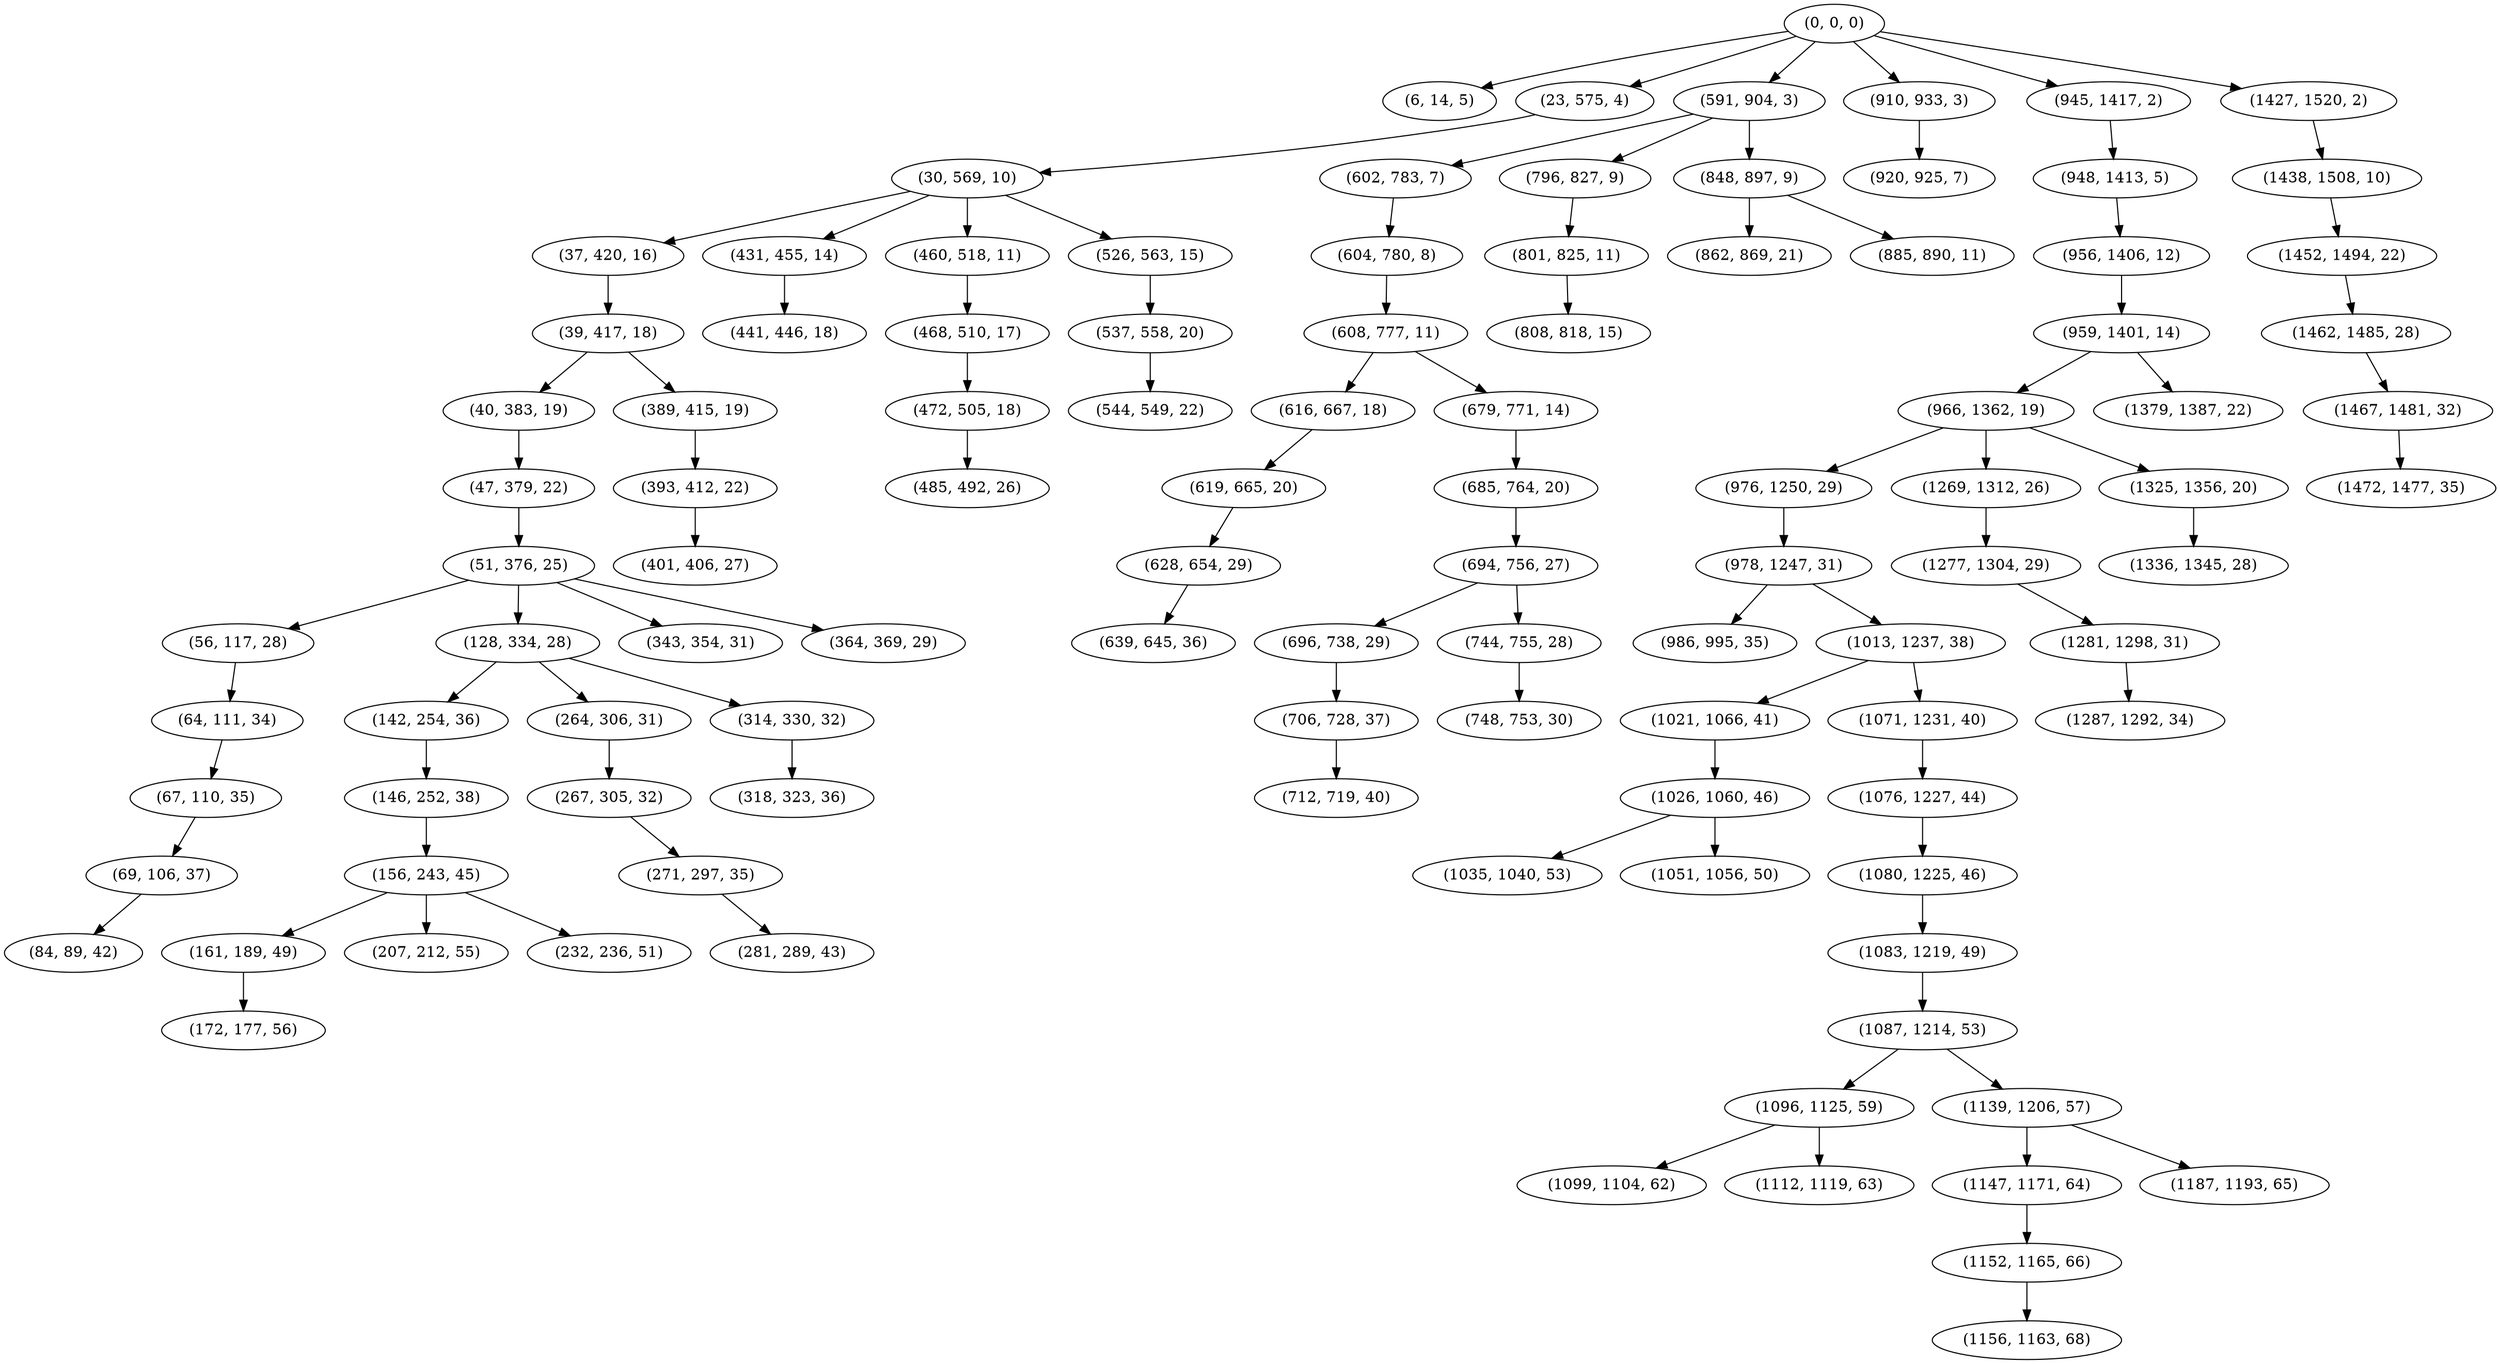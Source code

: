 digraph tree {
    "(0, 0, 0)";
    "(6, 14, 5)";
    "(23, 575, 4)";
    "(30, 569, 10)";
    "(37, 420, 16)";
    "(39, 417, 18)";
    "(40, 383, 19)";
    "(47, 379, 22)";
    "(51, 376, 25)";
    "(56, 117, 28)";
    "(64, 111, 34)";
    "(67, 110, 35)";
    "(69, 106, 37)";
    "(84, 89, 42)";
    "(128, 334, 28)";
    "(142, 254, 36)";
    "(146, 252, 38)";
    "(156, 243, 45)";
    "(161, 189, 49)";
    "(172, 177, 56)";
    "(207, 212, 55)";
    "(232, 236, 51)";
    "(264, 306, 31)";
    "(267, 305, 32)";
    "(271, 297, 35)";
    "(281, 289, 43)";
    "(314, 330, 32)";
    "(318, 323, 36)";
    "(343, 354, 31)";
    "(364, 369, 29)";
    "(389, 415, 19)";
    "(393, 412, 22)";
    "(401, 406, 27)";
    "(431, 455, 14)";
    "(441, 446, 18)";
    "(460, 518, 11)";
    "(468, 510, 17)";
    "(472, 505, 18)";
    "(485, 492, 26)";
    "(526, 563, 15)";
    "(537, 558, 20)";
    "(544, 549, 22)";
    "(591, 904, 3)";
    "(602, 783, 7)";
    "(604, 780, 8)";
    "(608, 777, 11)";
    "(616, 667, 18)";
    "(619, 665, 20)";
    "(628, 654, 29)";
    "(639, 645, 36)";
    "(679, 771, 14)";
    "(685, 764, 20)";
    "(694, 756, 27)";
    "(696, 738, 29)";
    "(706, 728, 37)";
    "(712, 719, 40)";
    "(744, 755, 28)";
    "(748, 753, 30)";
    "(796, 827, 9)";
    "(801, 825, 11)";
    "(808, 818, 15)";
    "(848, 897, 9)";
    "(862, 869, 21)";
    "(885, 890, 11)";
    "(910, 933, 3)";
    "(920, 925, 7)";
    "(945, 1417, 2)";
    "(948, 1413, 5)";
    "(956, 1406, 12)";
    "(959, 1401, 14)";
    "(966, 1362, 19)";
    "(976, 1250, 29)";
    "(978, 1247, 31)";
    "(986, 995, 35)";
    "(1013, 1237, 38)";
    "(1021, 1066, 41)";
    "(1026, 1060, 46)";
    "(1035, 1040, 53)";
    "(1051, 1056, 50)";
    "(1071, 1231, 40)";
    "(1076, 1227, 44)";
    "(1080, 1225, 46)";
    "(1083, 1219, 49)";
    "(1087, 1214, 53)";
    "(1096, 1125, 59)";
    "(1099, 1104, 62)";
    "(1112, 1119, 63)";
    "(1139, 1206, 57)";
    "(1147, 1171, 64)";
    "(1152, 1165, 66)";
    "(1156, 1163, 68)";
    "(1187, 1193, 65)";
    "(1269, 1312, 26)";
    "(1277, 1304, 29)";
    "(1281, 1298, 31)";
    "(1287, 1292, 34)";
    "(1325, 1356, 20)";
    "(1336, 1345, 28)";
    "(1379, 1387, 22)";
    "(1427, 1520, 2)";
    "(1438, 1508, 10)";
    "(1452, 1494, 22)";
    "(1462, 1485, 28)";
    "(1467, 1481, 32)";
    "(1472, 1477, 35)";
    "(0, 0, 0)" -> "(6, 14, 5)";
    "(0, 0, 0)" -> "(23, 575, 4)";
    "(0, 0, 0)" -> "(591, 904, 3)";
    "(0, 0, 0)" -> "(910, 933, 3)";
    "(0, 0, 0)" -> "(945, 1417, 2)";
    "(0, 0, 0)" -> "(1427, 1520, 2)";
    "(23, 575, 4)" -> "(30, 569, 10)";
    "(30, 569, 10)" -> "(37, 420, 16)";
    "(30, 569, 10)" -> "(431, 455, 14)";
    "(30, 569, 10)" -> "(460, 518, 11)";
    "(30, 569, 10)" -> "(526, 563, 15)";
    "(37, 420, 16)" -> "(39, 417, 18)";
    "(39, 417, 18)" -> "(40, 383, 19)";
    "(39, 417, 18)" -> "(389, 415, 19)";
    "(40, 383, 19)" -> "(47, 379, 22)";
    "(47, 379, 22)" -> "(51, 376, 25)";
    "(51, 376, 25)" -> "(56, 117, 28)";
    "(51, 376, 25)" -> "(128, 334, 28)";
    "(51, 376, 25)" -> "(343, 354, 31)";
    "(51, 376, 25)" -> "(364, 369, 29)";
    "(56, 117, 28)" -> "(64, 111, 34)";
    "(64, 111, 34)" -> "(67, 110, 35)";
    "(67, 110, 35)" -> "(69, 106, 37)";
    "(69, 106, 37)" -> "(84, 89, 42)";
    "(128, 334, 28)" -> "(142, 254, 36)";
    "(128, 334, 28)" -> "(264, 306, 31)";
    "(128, 334, 28)" -> "(314, 330, 32)";
    "(142, 254, 36)" -> "(146, 252, 38)";
    "(146, 252, 38)" -> "(156, 243, 45)";
    "(156, 243, 45)" -> "(161, 189, 49)";
    "(156, 243, 45)" -> "(207, 212, 55)";
    "(156, 243, 45)" -> "(232, 236, 51)";
    "(161, 189, 49)" -> "(172, 177, 56)";
    "(264, 306, 31)" -> "(267, 305, 32)";
    "(267, 305, 32)" -> "(271, 297, 35)";
    "(271, 297, 35)" -> "(281, 289, 43)";
    "(314, 330, 32)" -> "(318, 323, 36)";
    "(389, 415, 19)" -> "(393, 412, 22)";
    "(393, 412, 22)" -> "(401, 406, 27)";
    "(431, 455, 14)" -> "(441, 446, 18)";
    "(460, 518, 11)" -> "(468, 510, 17)";
    "(468, 510, 17)" -> "(472, 505, 18)";
    "(472, 505, 18)" -> "(485, 492, 26)";
    "(526, 563, 15)" -> "(537, 558, 20)";
    "(537, 558, 20)" -> "(544, 549, 22)";
    "(591, 904, 3)" -> "(602, 783, 7)";
    "(591, 904, 3)" -> "(796, 827, 9)";
    "(591, 904, 3)" -> "(848, 897, 9)";
    "(602, 783, 7)" -> "(604, 780, 8)";
    "(604, 780, 8)" -> "(608, 777, 11)";
    "(608, 777, 11)" -> "(616, 667, 18)";
    "(608, 777, 11)" -> "(679, 771, 14)";
    "(616, 667, 18)" -> "(619, 665, 20)";
    "(619, 665, 20)" -> "(628, 654, 29)";
    "(628, 654, 29)" -> "(639, 645, 36)";
    "(679, 771, 14)" -> "(685, 764, 20)";
    "(685, 764, 20)" -> "(694, 756, 27)";
    "(694, 756, 27)" -> "(696, 738, 29)";
    "(694, 756, 27)" -> "(744, 755, 28)";
    "(696, 738, 29)" -> "(706, 728, 37)";
    "(706, 728, 37)" -> "(712, 719, 40)";
    "(744, 755, 28)" -> "(748, 753, 30)";
    "(796, 827, 9)" -> "(801, 825, 11)";
    "(801, 825, 11)" -> "(808, 818, 15)";
    "(848, 897, 9)" -> "(862, 869, 21)";
    "(848, 897, 9)" -> "(885, 890, 11)";
    "(910, 933, 3)" -> "(920, 925, 7)";
    "(945, 1417, 2)" -> "(948, 1413, 5)";
    "(948, 1413, 5)" -> "(956, 1406, 12)";
    "(956, 1406, 12)" -> "(959, 1401, 14)";
    "(959, 1401, 14)" -> "(966, 1362, 19)";
    "(959, 1401, 14)" -> "(1379, 1387, 22)";
    "(966, 1362, 19)" -> "(976, 1250, 29)";
    "(966, 1362, 19)" -> "(1269, 1312, 26)";
    "(966, 1362, 19)" -> "(1325, 1356, 20)";
    "(976, 1250, 29)" -> "(978, 1247, 31)";
    "(978, 1247, 31)" -> "(986, 995, 35)";
    "(978, 1247, 31)" -> "(1013, 1237, 38)";
    "(1013, 1237, 38)" -> "(1021, 1066, 41)";
    "(1013, 1237, 38)" -> "(1071, 1231, 40)";
    "(1021, 1066, 41)" -> "(1026, 1060, 46)";
    "(1026, 1060, 46)" -> "(1035, 1040, 53)";
    "(1026, 1060, 46)" -> "(1051, 1056, 50)";
    "(1071, 1231, 40)" -> "(1076, 1227, 44)";
    "(1076, 1227, 44)" -> "(1080, 1225, 46)";
    "(1080, 1225, 46)" -> "(1083, 1219, 49)";
    "(1083, 1219, 49)" -> "(1087, 1214, 53)";
    "(1087, 1214, 53)" -> "(1096, 1125, 59)";
    "(1087, 1214, 53)" -> "(1139, 1206, 57)";
    "(1096, 1125, 59)" -> "(1099, 1104, 62)";
    "(1096, 1125, 59)" -> "(1112, 1119, 63)";
    "(1139, 1206, 57)" -> "(1147, 1171, 64)";
    "(1139, 1206, 57)" -> "(1187, 1193, 65)";
    "(1147, 1171, 64)" -> "(1152, 1165, 66)";
    "(1152, 1165, 66)" -> "(1156, 1163, 68)";
    "(1269, 1312, 26)" -> "(1277, 1304, 29)";
    "(1277, 1304, 29)" -> "(1281, 1298, 31)";
    "(1281, 1298, 31)" -> "(1287, 1292, 34)";
    "(1325, 1356, 20)" -> "(1336, 1345, 28)";
    "(1427, 1520, 2)" -> "(1438, 1508, 10)";
    "(1438, 1508, 10)" -> "(1452, 1494, 22)";
    "(1452, 1494, 22)" -> "(1462, 1485, 28)";
    "(1462, 1485, 28)" -> "(1467, 1481, 32)";
    "(1467, 1481, 32)" -> "(1472, 1477, 35)";
}
